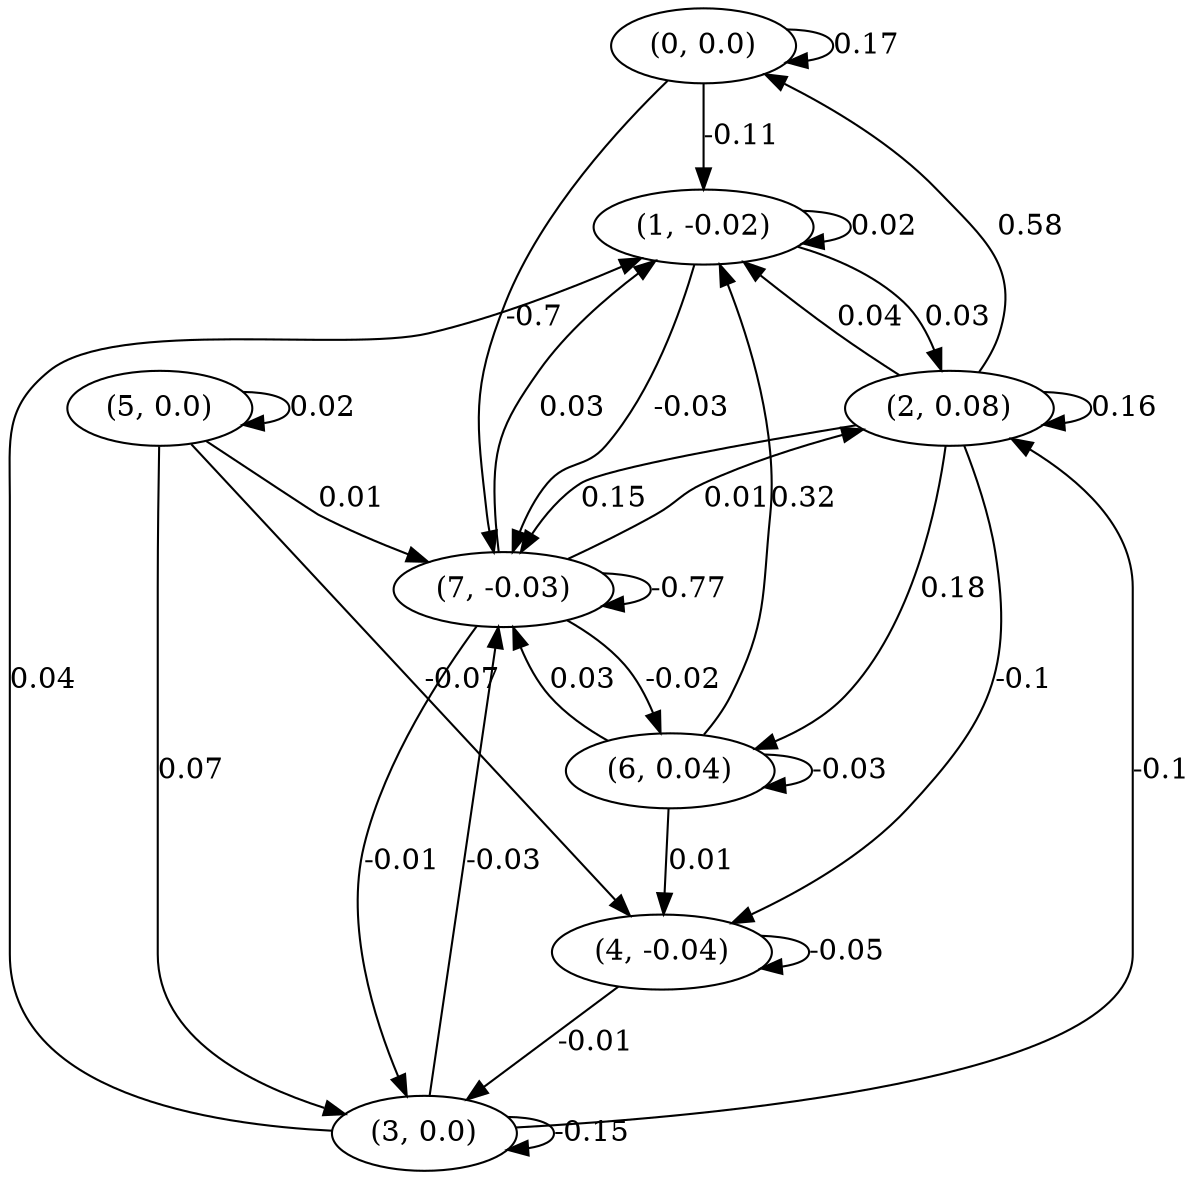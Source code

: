 digraph {
    0 [ label = "(0, 0.0)" ]
    1 [ label = "(1, -0.02)" ]
    2 [ label = "(2, 0.08)" ]
    3 [ label = "(3, 0.0)" ]
    4 [ label = "(4, -0.04)" ]
    5 [ label = "(5, 0.0)" ]
    6 [ label = "(6, 0.04)" ]
    7 [ label = "(7, -0.03)" ]
    0 -> 0 [ label = "0.17" ]
    1 -> 1 [ label = "0.02" ]
    2 -> 2 [ label = "0.16" ]
    3 -> 3 [ label = "-0.15" ]
    4 -> 4 [ label = "-0.05" ]
    5 -> 5 [ label = "0.02" ]
    6 -> 6 [ label = "-0.03" ]
    7 -> 7 [ label = "-0.77" ]
    2 -> 0 [ label = "0.58" ]
    0 -> 1 [ label = "-0.11" ]
    2 -> 1 [ label = "0.04" ]
    3 -> 1 [ label = "0.04" ]
    6 -> 1 [ label = "0.32" ]
    7 -> 1 [ label = "0.03" ]
    1 -> 2 [ label = "0.03" ]
    3 -> 2 [ label = "-0.1" ]
    7 -> 2 [ label = "0.01" ]
    4 -> 3 [ label = "-0.01" ]
    5 -> 3 [ label = "0.07" ]
    7 -> 3 [ label = "-0.01" ]
    2 -> 4 [ label = "-0.1" ]
    5 -> 4 [ label = "-0.07" ]
    6 -> 4 [ label = "0.01" ]
    2 -> 6 [ label = "0.18" ]
    7 -> 6 [ label = "-0.02" ]
    0 -> 7 [ label = "-0.7" ]
    1 -> 7 [ label = "-0.03" ]
    2 -> 7 [ label = "0.15" ]
    3 -> 7 [ label = "-0.03" ]
    5 -> 7 [ label = "0.01" ]
    6 -> 7 [ label = "0.03" ]
}

